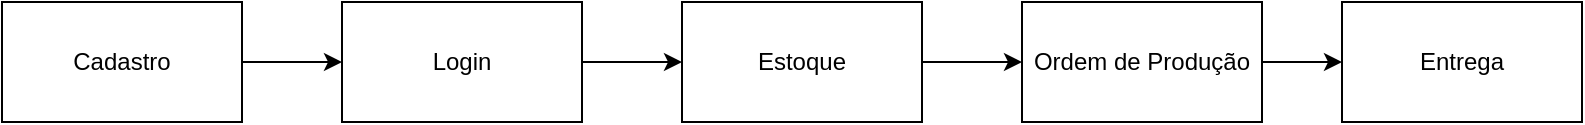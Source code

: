 <mxfile version="24.7.17">
  <diagram name="Página-1" id="pSolwplHQKCP1GlWNstn">
    <mxGraphModel dx="946" dy="575" grid="1" gridSize="10" guides="1" tooltips="1" connect="1" arrows="1" fold="1" page="1" pageScale="1" pageWidth="827" pageHeight="1169" math="0" shadow="0">
      <root>
        <mxCell id="0" />
        <mxCell id="1" parent="0" />
        <mxCell id="Fz7rd7JIeiwYvd-5PQ1n-6" value="" style="edgeStyle=orthogonalEdgeStyle;rounded=0;orthogonalLoop=1;jettySize=auto;html=1;" edge="1" parent="1" source="Fz7rd7JIeiwYvd-5PQ1n-1" target="Fz7rd7JIeiwYvd-5PQ1n-2">
          <mxGeometry relative="1" as="geometry" />
        </mxCell>
        <mxCell id="Fz7rd7JIeiwYvd-5PQ1n-1" value="Cadastro" style="rounded=0;whiteSpace=wrap;html=1;" vertex="1" parent="1">
          <mxGeometry x="30" y="150" width="120" height="60" as="geometry" />
        </mxCell>
        <mxCell id="Fz7rd7JIeiwYvd-5PQ1n-7" value="" style="edgeStyle=orthogonalEdgeStyle;rounded=0;orthogonalLoop=1;jettySize=auto;html=1;" edge="1" parent="1" source="Fz7rd7JIeiwYvd-5PQ1n-2" target="Fz7rd7JIeiwYvd-5PQ1n-3">
          <mxGeometry relative="1" as="geometry" />
        </mxCell>
        <mxCell id="Fz7rd7JIeiwYvd-5PQ1n-2" value="Login" style="rounded=0;whiteSpace=wrap;html=1;" vertex="1" parent="1">
          <mxGeometry x="200" y="150" width="120" height="60" as="geometry" />
        </mxCell>
        <mxCell id="Fz7rd7JIeiwYvd-5PQ1n-8" value="" style="edgeStyle=orthogonalEdgeStyle;rounded=0;orthogonalLoop=1;jettySize=auto;html=1;" edge="1" parent="1" source="Fz7rd7JIeiwYvd-5PQ1n-3" target="Fz7rd7JIeiwYvd-5PQ1n-4">
          <mxGeometry relative="1" as="geometry" />
        </mxCell>
        <mxCell id="Fz7rd7JIeiwYvd-5PQ1n-3" value="Estoque" style="rounded=0;whiteSpace=wrap;html=1;" vertex="1" parent="1">
          <mxGeometry x="370" y="150" width="120" height="60" as="geometry" />
        </mxCell>
        <mxCell id="Fz7rd7JIeiwYvd-5PQ1n-9" value="" style="edgeStyle=orthogonalEdgeStyle;rounded=0;orthogonalLoop=1;jettySize=auto;html=1;" edge="1" parent="1" source="Fz7rd7JIeiwYvd-5PQ1n-4" target="Fz7rd7JIeiwYvd-5PQ1n-5">
          <mxGeometry relative="1" as="geometry" />
        </mxCell>
        <mxCell id="Fz7rd7JIeiwYvd-5PQ1n-4" value="Ordem de Produção" style="rounded=0;whiteSpace=wrap;html=1;" vertex="1" parent="1">
          <mxGeometry x="540" y="150" width="120" height="60" as="geometry" />
        </mxCell>
        <mxCell id="Fz7rd7JIeiwYvd-5PQ1n-5" value="Entrega" style="rounded=0;whiteSpace=wrap;html=1;" vertex="1" parent="1">
          <mxGeometry x="700" y="150" width="120" height="60" as="geometry" />
        </mxCell>
      </root>
    </mxGraphModel>
  </diagram>
</mxfile>
